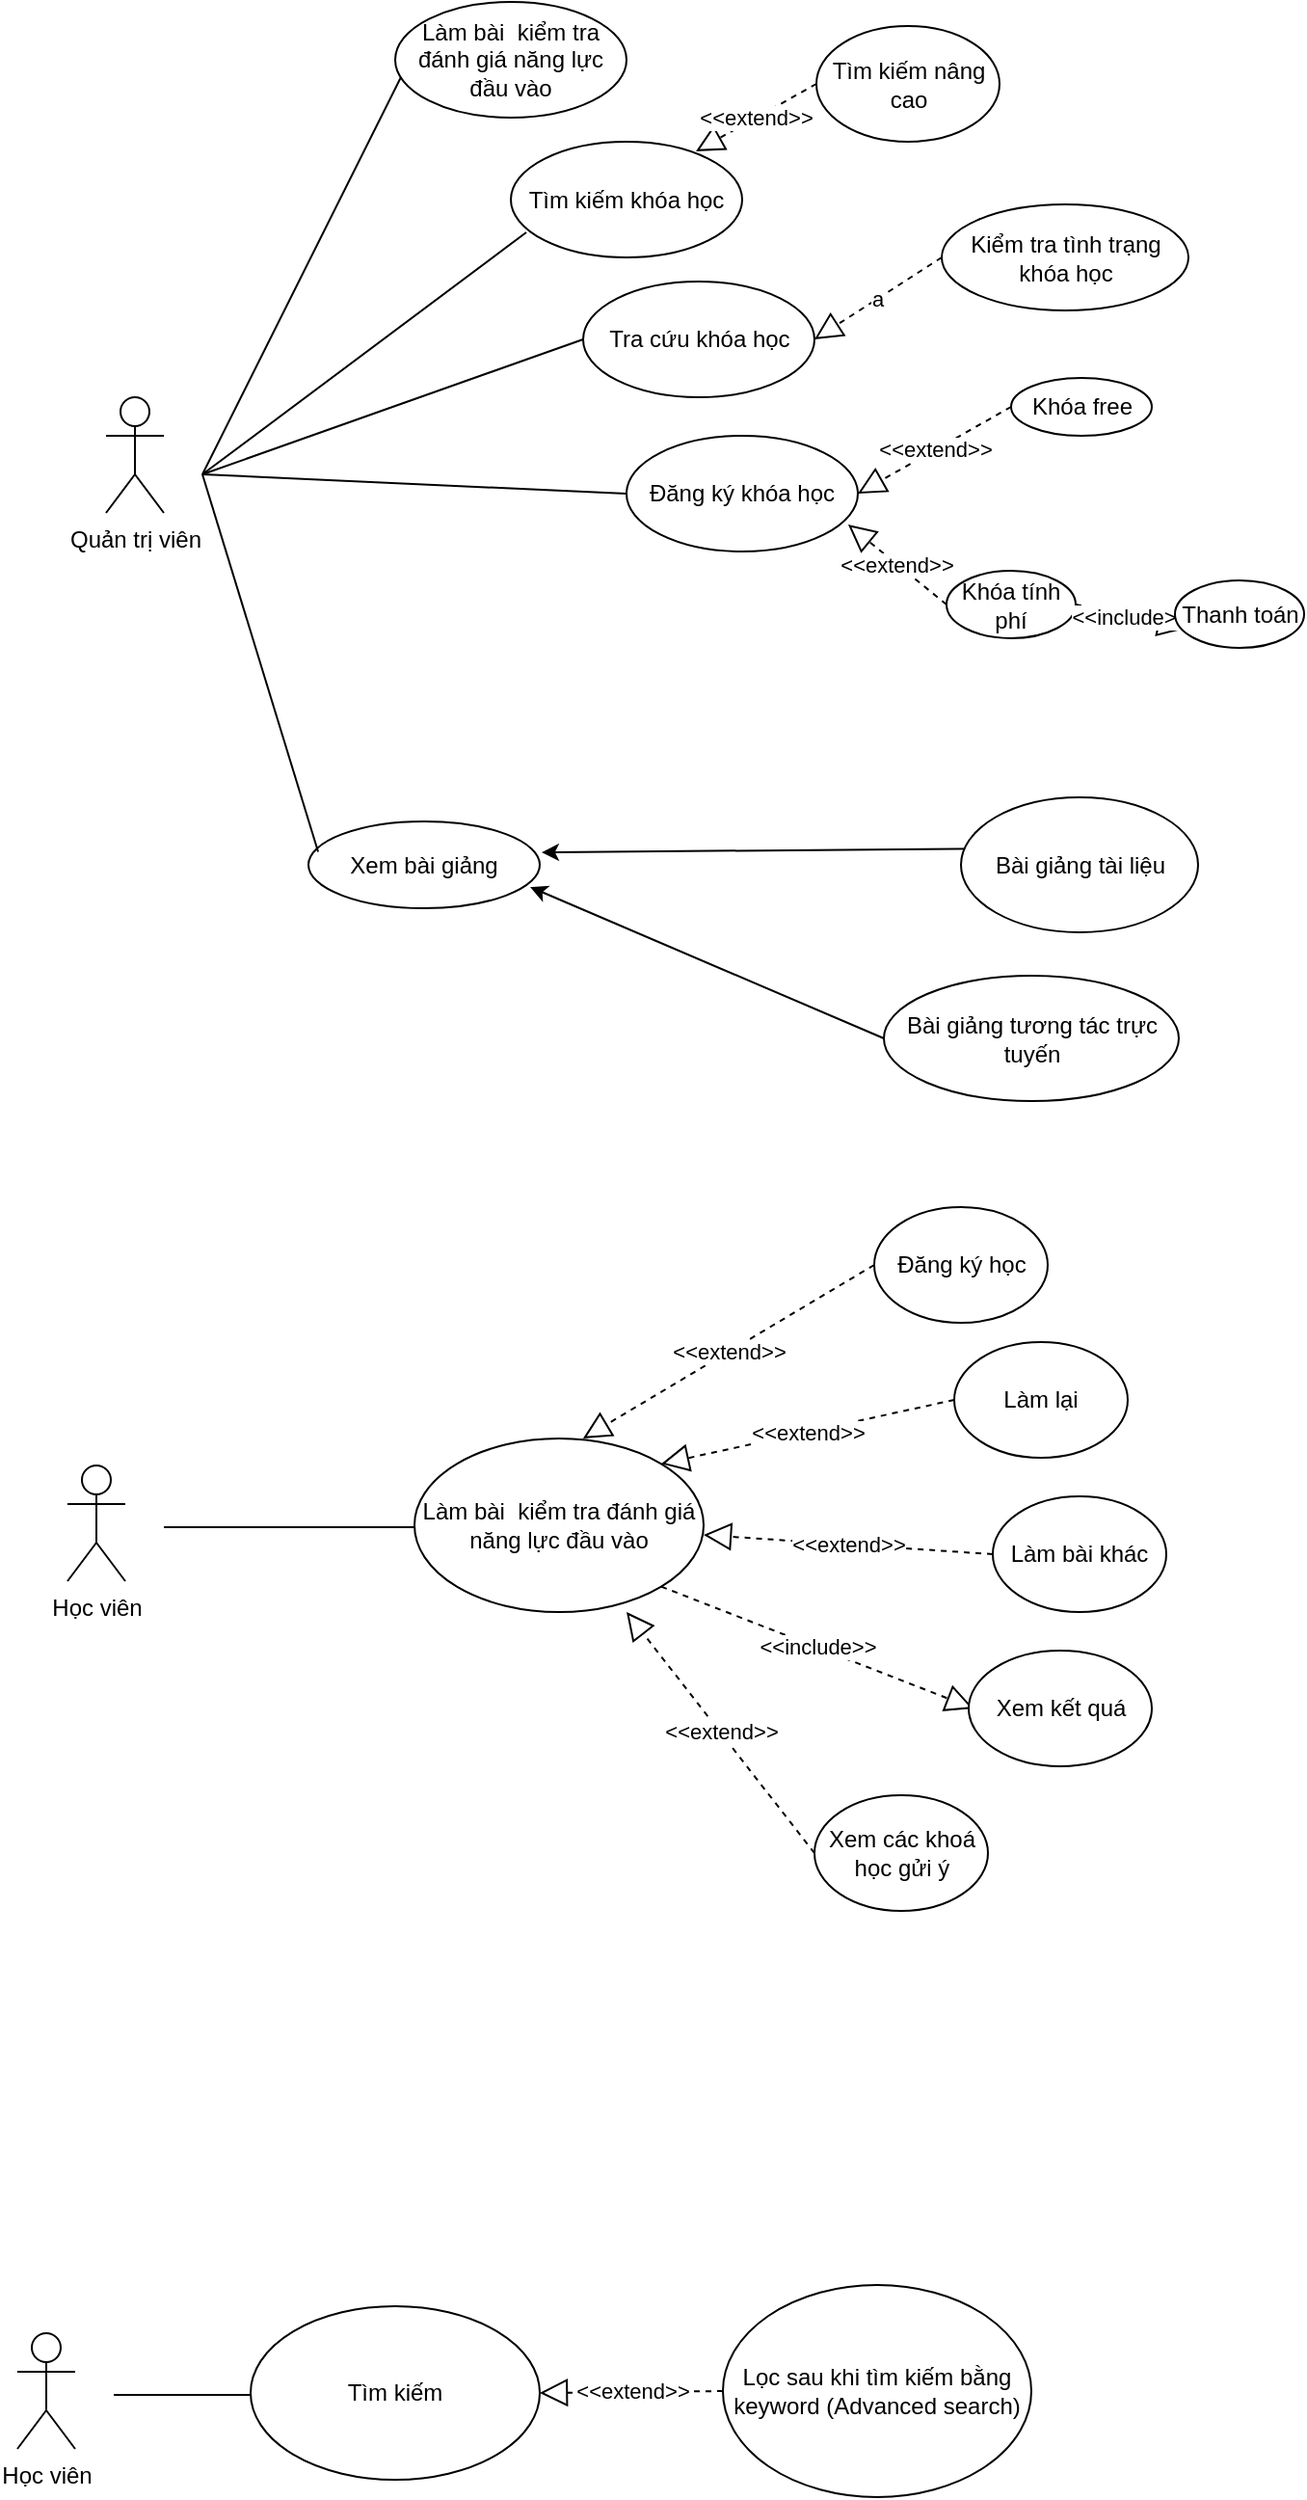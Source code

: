 <mxfile version="12.3.8" type="github" pages="1">
  <diagram id="2eqxVx8vLgW72r-5ruSU" name="Page-1">
    <mxGraphModel dx="868" dy="450" grid="1" gridSize="10" guides="1" tooltips="1" connect="1" arrows="1" fold="1" page="1" pageScale="1" pageWidth="3300" pageHeight="4681" math="0" shadow="0">
      <root>
        <mxCell id="0"/>
        <mxCell id="1" parent="0"/>
        <mxCell id="Ev0kxqudqVE_jrWVeriW-1" value="Quản trị viên" style="shape=umlActor;verticalLabelPosition=bottom;labelBackgroundColor=#ffffff;verticalAlign=top;html=1;outlineConnect=0;" parent="1" vertex="1">
          <mxGeometry x="170" y="370" width="30" height="60" as="geometry"/>
        </mxCell>
        <mxCell id="Ev0kxqudqVE_jrWVeriW-2" value="" style="endArrow=none;html=1;entryX=0.067;entryY=0.783;entryDx=0;entryDy=0;entryPerimeter=0;" parent="1" target="Ev0kxqudqVE_jrWVeriW-5" edge="1">
          <mxGeometry width="50" height="50" relative="1" as="geometry">
            <mxPoint x="220" y="410" as="sourcePoint"/>
            <mxPoint x="400" y="330" as="targetPoint"/>
          </mxGeometry>
        </mxCell>
        <mxCell id="Ev0kxqudqVE_jrWVeriW-3" value="" style="endArrow=none;html=1;entryX=0;entryY=0.5;entryDx=0;entryDy=0;" parent="1" target="Ev0kxqudqVE_jrWVeriW-6" edge="1">
          <mxGeometry width="50" height="50" relative="1" as="geometry">
            <mxPoint x="220" y="410" as="sourcePoint"/>
            <mxPoint x="430" y="410" as="targetPoint"/>
          </mxGeometry>
        </mxCell>
        <mxCell id="Ev0kxqudqVE_jrWVeriW-4" value="" style="endArrow=none;html=1;entryX=0;entryY=0.5;entryDx=0;entryDy=0;" parent="1" edge="1" target="Ev0kxqudqVE_jrWVeriW-7">
          <mxGeometry width="50" height="50" relative="1" as="geometry">
            <mxPoint x="220" y="410" as="sourcePoint"/>
            <mxPoint x="410" y="460" as="targetPoint"/>
          </mxGeometry>
        </mxCell>
        <mxCell id="Ev0kxqudqVE_jrWVeriW-5" value="Tìm kiếm khóa học" style="ellipse;whiteSpace=wrap;html=1;" parent="1" vertex="1">
          <mxGeometry x="380" y="237.5" width="120" height="60" as="geometry"/>
        </mxCell>
        <mxCell id="Ev0kxqudqVE_jrWVeriW-6" value="Tra cứu khóa học" style="ellipse;whiteSpace=wrap;html=1;" parent="1" vertex="1">
          <mxGeometry x="417.5" y="310" width="120" height="60" as="geometry"/>
        </mxCell>
        <mxCell id="Ev0kxqudqVE_jrWVeriW-7" value="Đăng ký khóa học" style="ellipse;whiteSpace=wrap;html=1;" parent="1" vertex="1">
          <mxGeometry x="440" y="390" width="120" height="60" as="geometry"/>
        </mxCell>
        <mxCell id="Ev0kxqudqVE_jrWVeriW-19" value="&amp;lt;&amp;lt;extend&amp;gt;&amp;gt;" style="endArrow=block;dashed=1;endFill=0;endSize=12;html=1;entryX=0.958;entryY=0.767;entryDx=0;entryDy=0;entryPerimeter=0;exitX=0;exitY=0.5;exitDx=0;exitDy=0;" parent="1" target="Ev0kxqudqVE_jrWVeriW-7" edge="1" source="Ev0kxqudqVE_jrWVeriW-33">
          <mxGeometry width="160" relative="1" as="geometry">
            <mxPoint x="580" y="520" as="sourcePoint"/>
            <mxPoint x="482" y="470" as="targetPoint"/>
          </mxGeometry>
        </mxCell>
        <mxCell id="Ev0kxqudqVE_jrWVeriW-20" value="&amp;lt;&amp;lt;extend&amp;gt;&amp;gt;" style="endArrow=block;dashed=1;endFill=0;endSize=12;html=1;entryX=1;entryY=0.5;entryDx=0;entryDy=0;exitX=0;exitY=0.5;exitDx=0;exitDy=0;" parent="1" source="Ev0kxqudqVE_jrWVeriW-34" target="Ev0kxqudqVE_jrWVeriW-7" edge="1">
          <mxGeometry width="160" relative="1" as="geometry">
            <mxPoint x="630" y="460" as="sourcePoint"/>
            <mxPoint x="492.04" y="471" as="targetPoint"/>
          </mxGeometry>
        </mxCell>
        <mxCell id="Ev0kxqudqVE_jrWVeriW-22" value="a" style="endArrow=block;dashed=1;endFill=0;endSize=12;html=1;entryX=1;entryY=0.5;entryDx=0;entryDy=0;exitX=0;exitY=0.5;exitDx=0;exitDy=0;" parent="1" source="Ev0kxqudqVE_jrWVeriW-36" target="Ev0kxqudqVE_jrWVeriW-6" edge="1">
          <mxGeometry width="160" relative="1" as="geometry">
            <mxPoint x="640" y="390" as="sourcePoint"/>
            <mxPoint x="486" y="430" as="targetPoint"/>
          </mxGeometry>
        </mxCell>
        <mxCell id="Ev0kxqudqVE_jrWVeriW-33" value="Khóa tính phí" style="ellipse;whiteSpace=wrap;html=1;" parent="1" vertex="1">
          <mxGeometry x="606" y="460" width="67" height="35" as="geometry"/>
        </mxCell>
        <mxCell id="Ev0kxqudqVE_jrWVeriW-34" value="Khóa free" style="ellipse;whiteSpace=wrap;html=1;" parent="1" vertex="1">
          <mxGeometry x="639.5" y="360" width="73" height="30" as="geometry"/>
        </mxCell>
        <mxCell id="Ev0kxqudqVE_jrWVeriW-36" value="Kiểm tra tình trạng khóa học" style="ellipse;whiteSpace=wrap;html=1;" parent="1" vertex="1">
          <mxGeometry x="603.5" y="270" width="128" height="55" as="geometry"/>
        </mxCell>
        <mxCell id="Ev0kxqudqVE_jrWVeriW-44" value="Xem bài giảng" style="ellipse;whiteSpace=wrap;html=1;" parent="1" vertex="1">
          <mxGeometry x="275" y="590" width="120" height="45" as="geometry"/>
        </mxCell>
        <mxCell id="Ev0kxqudqVE_jrWVeriW-45" value="" style="endArrow=none;html=1;entryX=0.042;entryY=0.35;entryDx=0;entryDy=0;entryPerimeter=0;" parent="1" target="Ev0kxqudqVE_jrWVeriW-44" edge="1">
          <mxGeometry width="50" height="50" relative="1" as="geometry">
            <mxPoint x="220" y="410" as="sourcePoint"/>
            <mxPoint x="420" y="470" as="targetPoint"/>
          </mxGeometry>
        </mxCell>
        <mxCell id="Ev0kxqudqVE_jrWVeriW-46" value="" style="endArrow=none;html=1;entryX=0.025;entryY=0.65;entryDx=0;entryDy=0;entryPerimeter=0;" parent="1" target="Ev0kxqudqVE_jrWVeriW-47" edge="1">
          <mxGeometry width="50" height="50" relative="1" as="geometry">
            <mxPoint x="220" y="410" as="sourcePoint"/>
            <mxPoint x="330" y="260" as="targetPoint"/>
          </mxGeometry>
        </mxCell>
        <mxCell id="Ev0kxqudqVE_jrWVeriW-47" value="Làm bài&amp;nbsp; kiểm tra đánh giá năng lực đầu vào" style="ellipse;whiteSpace=wrap;html=1;" parent="1" vertex="1">
          <mxGeometry x="320" y="165" width="120" height="60" as="geometry"/>
        </mxCell>
        <mxCell id="Ev0kxqudqVE_jrWVeriW-49" value="&amp;lt;&amp;lt;include&amp;gt;&amp;gt;" style="endArrow=block;dashed=1;endFill=0;endSize=12;html=1;exitX=1;exitY=0.5;exitDx=0;exitDy=0;" parent="1" source="Ev0kxqudqVE_jrWVeriW-33" edge="1">
          <mxGeometry width="160" relative="1" as="geometry">
            <mxPoint x="613.5" y="535" as="sourcePoint"/>
            <mxPoint x="730" y="490" as="targetPoint"/>
          </mxGeometry>
        </mxCell>
        <mxCell id="Ev0kxqudqVE_jrWVeriW-50" value="Thanh toán" style="ellipse;whiteSpace=wrap;html=1;" parent="1" vertex="1">
          <mxGeometry x="724.5" y="465" width="67" height="35" as="geometry"/>
        </mxCell>
        <mxCell id="Ev0kxqudqVE_jrWVeriW-51" value="" style="endArrow=classic;html=1;entryX=1.008;entryY=0.356;entryDx=0;entryDy=0;entryPerimeter=0;" parent="1" target="Ev0kxqudqVE_jrWVeriW-44" edge="1">
          <mxGeometry width="50" height="50" relative="1" as="geometry">
            <mxPoint x="640" y="604" as="sourcePoint"/>
            <mxPoint x="516" y="550" as="targetPoint"/>
          </mxGeometry>
        </mxCell>
        <mxCell id="Ev0kxqudqVE_jrWVeriW-52" value="" style="endArrow=classic;html=1;exitX=0;exitY=0.5;exitDx=0;exitDy=0;" parent="1" edge="1" source="Ev0kxqudqVE_jrWVeriW-54">
          <mxGeometry width="50" height="50" relative="1" as="geometry">
            <mxPoint x="620" y="670" as="sourcePoint"/>
            <mxPoint x="390" y="624" as="targetPoint"/>
          </mxGeometry>
        </mxCell>
        <mxCell id="Ev0kxqudqVE_jrWVeriW-53" value="Bài giảng tài liệu" style="ellipse;whiteSpace=wrap;html=1;" parent="1" vertex="1">
          <mxGeometry x="613.5" y="577.5" width="123" height="70" as="geometry"/>
        </mxCell>
        <mxCell id="Ev0kxqudqVE_jrWVeriW-54" value="Bài giảng tương tác trực tuyến" style="ellipse;whiteSpace=wrap;html=1;" parent="1" vertex="1">
          <mxGeometry x="573.5" y="670" width="153" height="65" as="geometry"/>
        </mxCell>
        <mxCell id="IC-gkR5cYKk0uxbwySmm-2" value="Học viên" style="shape=umlActor;verticalLabelPosition=bottom;labelBackgroundColor=#ffffff;verticalAlign=top;html=1;outlineConnect=0;" parent="1" vertex="1">
          <mxGeometry x="150" y="924" width="30" height="60" as="geometry"/>
        </mxCell>
        <mxCell id="IC-gkR5cYKk0uxbwySmm-3" value="" style="endArrow=none;html=1;entryX=0;entryY=0.5;entryDx=0;entryDy=0;" parent="1" edge="1">
          <mxGeometry width="50" height="50" relative="1" as="geometry">
            <mxPoint x="200" y="956" as="sourcePoint"/>
            <mxPoint x="330.0" y="956.0" as="targetPoint"/>
          </mxGeometry>
        </mxCell>
        <mxCell id="IC-gkR5cYKk0uxbwySmm-4" value="Làm bài&amp;nbsp; kiểm tra đánh giá năng lực đầu vào" style="ellipse;whiteSpace=wrap;html=1;" parent="1" vertex="1">
          <mxGeometry x="330" y="910" width="150" height="90" as="geometry"/>
        </mxCell>
        <mxCell id="IC-gkR5cYKk0uxbwySmm-5" value="&amp;lt;&amp;lt;extend&amp;gt;&amp;gt;" style="endArrow=block;dashed=1;endFill=0;endSize=12;html=1;entryX=1;entryY=0;entryDx=0;entryDy=0;" parent="1" target="IC-gkR5cYKk0uxbwySmm-4" edge="1">
          <mxGeometry width="160" relative="1" as="geometry">
            <mxPoint x="610" y="890" as="sourcePoint"/>
            <mxPoint x="512" y="930" as="targetPoint"/>
          </mxGeometry>
        </mxCell>
        <mxCell id="IC-gkR5cYKk0uxbwySmm-6" value="&amp;lt;&amp;lt;include&amp;gt;&amp;gt;" style="endArrow=block;dashed=1;endFill=0;endSize=12;html=1;exitX=1;exitY=1;exitDx=0;exitDy=0;" parent="1" source="IC-gkR5cYKk0uxbwySmm-4" edge="1">
          <mxGeometry width="160" relative="1" as="geometry">
            <mxPoint x="520" y="980" as="sourcePoint"/>
            <mxPoint x="620" y="1050" as="targetPoint"/>
          </mxGeometry>
        </mxCell>
        <mxCell id="IC-gkR5cYKk0uxbwySmm-8" value="Làm lại" style="ellipse;whiteSpace=wrap;html=1;" parent="1" vertex="1">
          <mxGeometry x="610" y="860" width="90" height="60" as="geometry"/>
        </mxCell>
        <mxCell id="IC-gkR5cYKk0uxbwySmm-9" value="&amp;lt;&amp;lt;extend&amp;gt;&amp;gt;" style="endArrow=block;dashed=1;endFill=0;endSize=12;html=1;" parent="1" edge="1">
          <mxGeometry width="160" relative="1" as="geometry">
            <mxPoint x="630" y="970" as="sourcePoint"/>
            <mxPoint x="480" y="960" as="targetPoint"/>
          </mxGeometry>
        </mxCell>
        <mxCell id="IC-gkR5cYKk0uxbwySmm-10" value="Làm bài khác" style="ellipse;whiteSpace=wrap;html=1;" parent="1" vertex="1">
          <mxGeometry x="630" y="940" width="90" height="60" as="geometry"/>
        </mxCell>
        <mxCell id="IC-gkR5cYKk0uxbwySmm-13" value="Xem kết quá" style="ellipse;whiteSpace=wrap;html=1;" parent="1" vertex="1">
          <mxGeometry x="617.5" y="1020" width="95" height="60" as="geometry"/>
        </mxCell>
        <mxCell id="IC-gkR5cYKk0uxbwySmm-14" value="&amp;lt;&amp;lt;extend&amp;gt;&amp;gt;" style="endArrow=block;dashed=1;endFill=0;endSize=12;html=1;exitX=0;exitY=0.5;exitDx=0;exitDy=0;" parent="1" source="IC-gkR5cYKk0uxbwySmm-15" edge="1">
          <mxGeometry width="160" relative="1" as="geometry">
            <mxPoint x="531.5" y="1123.0" as="sourcePoint"/>
            <mxPoint x="440" y="1000" as="targetPoint"/>
          </mxGeometry>
        </mxCell>
        <mxCell id="IC-gkR5cYKk0uxbwySmm-15" value="Xem các khoá học gửi ý" style="ellipse;whiteSpace=wrap;html=1;" parent="1" vertex="1">
          <mxGeometry x="537.5" y="1095" width="90" height="60" as="geometry"/>
        </mxCell>
        <mxCell id="IC-gkR5cYKk0uxbwySmm-16" value="&amp;lt;&amp;lt;extend&amp;gt;&amp;gt;" style="endArrow=block;dashed=1;endFill=0;endSize=12;html=1;entryX=0.583;entryY=0;entryDx=0;entryDy=0;entryPerimeter=0;" parent="1" target="IC-gkR5cYKk0uxbwySmm-4" edge="1">
          <mxGeometry width="160" relative="1" as="geometry">
            <mxPoint x="568.5" y="820.0" as="sourcePoint"/>
            <mxPoint x="421.344" y="868.998" as="targetPoint"/>
          </mxGeometry>
        </mxCell>
        <mxCell id="IC-gkR5cYKk0uxbwySmm-17" value="Đăng ký học" style="ellipse;whiteSpace=wrap;html=1;" parent="1" vertex="1">
          <mxGeometry x="568.5" y="790" width="90" height="60" as="geometry"/>
        </mxCell>
        <mxCell id="bOEacpObub4BD8qMVdAI-1" value="Học viên" style="shape=umlActor;verticalLabelPosition=bottom;labelBackgroundColor=#ffffff;verticalAlign=top;html=1;outlineConnect=0;" vertex="1" parent="1">
          <mxGeometry x="124" y="1374" width="30" height="60" as="geometry"/>
        </mxCell>
        <mxCell id="bOEacpObub4BD8qMVdAI-2" value="" style="endArrow=none;html=1;entryX=0;entryY=0.5;entryDx=0;entryDy=0;" edge="1" parent="1">
          <mxGeometry width="50" height="50" relative="1" as="geometry">
            <mxPoint x="174" y="1406" as="sourcePoint"/>
            <mxPoint x="304.0" y="1406.0" as="targetPoint"/>
          </mxGeometry>
        </mxCell>
        <mxCell id="bOEacpObub4BD8qMVdAI-3" value="Tìm kiếm" style="ellipse;whiteSpace=wrap;html=1;" vertex="1" parent="1">
          <mxGeometry x="245" y="1360" width="150" height="90" as="geometry"/>
        </mxCell>
        <mxCell id="bOEacpObub4BD8qMVdAI-12" value="&amp;lt;&amp;lt;extend&amp;gt;&amp;gt;" style="endArrow=block;dashed=1;endFill=0;endSize=12;html=1;entryX=1;entryY=0.5;entryDx=0;entryDy=0;exitX=0;exitY=0.5;exitDx=0;exitDy=0;" edge="1" parent="1" target="bOEacpObub4BD8qMVdAI-3" source="bOEacpObub4BD8qMVdAI-13">
          <mxGeometry width="160" relative="1" as="geometry">
            <mxPoint x="542.5" y="1270.0" as="sourcePoint"/>
            <mxPoint x="395.344" y="1318.998" as="targetPoint"/>
          </mxGeometry>
        </mxCell>
        <mxCell id="bOEacpObub4BD8qMVdAI-13" value="Lọc sau khi tìm kiếm bằng keyword (Advanced search)" style="ellipse;whiteSpace=wrap;html=1;" vertex="1" parent="1">
          <mxGeometry x="490" y="1349" width="160" height="110" as="geometry"/>
        </mxCell>
        <mxCell id="bOEacpObub4BD8qMVdAI-14" value="&amp;lt;&amp;lt;extend&amp;gt;&amp;gt;" style="endArrow=block;dashed=1;endFill=0;endSize=12;html=1;exitX=0;exitY=0.5;exitDx=0;exitDy=0;entryX=0.8;entryY=0.083;entryDx=0;entryDy=0;entryPerimeter=0;" edge="1" parent="1" source="bOEacpObub4BD8qMVdAI-15" target="Ev0kxqudqVE_jrWVeriW-5">
          <mxGeometry width="160" relative="1" as="geometry">
            <mxPoint x="541.5" y="235" as="sourcePoint"/>
            <mxPoint x="410" y="290" as="targetPoint"/>
          </mxGeometry>
        </mxCell>
        <mxCell id="bOEacpObub4BD8qMVdAI-15" value="Tìm kiếm nâng cao" style="ellipse;whiteSpace=wrap;html=1;" vertex="1" parent="1">
          <mxGeometry x="538.5" y="177.5" width="95" height="60" as="geometry"/>
        </mxCell>
      </root>
    </mxGraphModel>
  </diagram>
</mxfile>
